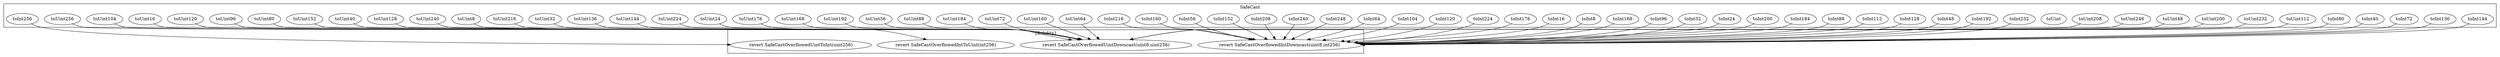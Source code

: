 strict digraph {
subgraph cluster_9944_SafeCast {
label = "SafeCast"
"9944_toUint112" [label="toUint112"]
"9944_toInt144" [label="toInt144"]
"9944_toInt136" [label="toInt136"]
"9944_toUint232" [label="toUint232"]
"9944_toInt72" [label="toInt72"]
"9944_toUint200" [label="toUint200"]
"9944_toUint48" [label="toUint48"]
"9944_toInt40" [label="toInt40"]
"9944_toInt80" [label="toInt80"]
"9944_toUint248" [label="toUint248"]
"9944_toUint208" [label="toUint208"]
"9944_toUint" [label="toUint"]
"9944_toUint56" [label="toUint56"]
"9944_toInt232" [label="toInt232"]
"9944_toInt192" [label="toInt192"]
"9944_toInt48" [label="toInt48"]
"9944_toInt128" [label="toInt128"]
"9944_toInt112" [label="toInt112"]
"9944_toInt88" [label="toInt88"]
"9944_toUint192" [label="toUint192"]
"9944_toInt184" [label="toInt184"]
"9944_toInt200" [label="toInt200"]
"9944_toUint168" [label="toUint168"]
"9944_toUint176" [label="toUint176"]
"9944_toInt24" [label="toInt24"]
"9944_toUint24" [label="toUint24"]
"9944_toInt32" [label="toInt32"]
"9944_toInt96" [label="toInt96"]
"9944_toUint224" [label="toUint224"]
"9944_toUint144" [label="toUint144"]
"9944_toUint136" [label="toUint136"]
"9944_toUint32" [label="toUint32"]
"9944_toUint216" [label="toUint216"]
"9944_toInt168" [label="toInt168"]
"9944_toUint8" [label="toUint8"]
"9944_toUint240" [label="toUint240"]
"9944_toUint256" [label="toUint256"]
"9944_toInt8" [label="toInt8"]
"9944_toUint128" [label="toUint128"]
"9944_toUint40" [label="toUint40"]
"9944_toInt16" [label="toInt16"]
"9944_toInt176" [label="toInt176"]
"9944_toInt224" [label="toInt224"]
"9944_toUint152" [label="toUint152"]
"9944_toInt120" [label="toInt120"]
"9944_toInt104" [label="toInt104"]
"9944_toUint80" [label="toUint80"]
"9944_toInt64" [label="toInt64"]
"9944_toUint96" [label="toUint96"]
"9944_toInt248" [label="toInt248"]
"9944_toInt240" [label="toInt240"]
"9944_toInt208" [label="toInt208"]
"9944_toUint120" [label="toUint120"]
"9944_toUint16" [label="toUint16"]
"9944_toUint104" [label="toUint104"]
"9944_toUint64" [label="toUint64"]
"9944_toUint160" [label="toUint160"]
"9944_toUint72" [label="toUint72"]
"9944_toInt152" [label="toInt152"]
"9944_toInt56" [label="toInt56"]
"9944_toUint184" [label="toUint184"]
"9944_toInt256" [label="toInt256"]
"9944_toInt160" [label="toInt160"]
"9944_toUint88" [label="toUint88"]
"9944_toInt216" [label="toInt216"]
}subgraph cluster_solidity {
label = "[Solidity]"
"revert SafeCastOverflowedUintDowncast(uint8,uint256)" 
"revert SafeCastOverflowedUintToInt(uint256)" 
"revert SafeCastOverflowedIntDowncast(uint8,int256)" 
"revert SafeCastOverflowedIntToUint(int256)" 
"9944_toUint184" -> "revert SafeCastOverflowedUintDowncast(uint8,uint256)"
"9944_toUint176" -> "revert SafeCastOverflowedUintDowncast(uint8,uint256)"
"9944_toInt144" -> "revert SafeCastOverflowedIntDowncast(uint8,int256)"
"9944_toUint80" -> "revert SafeCastOverflowedUintDowncast(uint8,uint256)"
"9944_toUint168" -> "revert SafeCastOverflowedUintDowncast(uint8,uint256)"
"9944_toInt112" -> "revert SafeCastOverflowedIntDowncast(uint8,int256)"
"9944_toUint8" -> "revert SafeCastOverflowedUintDowncast(uint8,uint256)"
"9944_toUint16" -> "revert SafeCastOverflowedUintDowncast(uint8,uint256)"
"9944_toInt200" -> "revert SafeCastOverflowedIntDowncast(uint8,int256)"
"9944_toUint160" -> "revert SafeCastOverflowedUintDowncast(uint8,uint256)"
"9944_toUint224" -> "revert SafeCastOverflowedUintDowncast(uint8,uint256)"
"9944_toUint40" -> "revert SafeCastOverflowedUintDowncast(uint8,uint256)"
"9944_toInt64" -> "revert SafeCastOverflowedIntDowncast(uint8,int256)"
"9944_toInt104" -> "revert SafeCastOverflowedIntDowncast(uint8,int256)"
"9944_toUint136" -> "revert SafeCastOverflowedUintDowncast(uint8,uint256)"
"9944_toInt88" -> "revert SafeCastOverflowedIntDowncast(uint8,int256)"
"9944_toInt160" -> "revert SafeCastOverflowedIntDowncast(uint8,int256)"
"9944_toInt152" -> "revert SafeCastOverflowedIntDowncast(uint8,int256)"
"9944_toInt96" -> "revert SafeCastOverflowedIntDowncast(uint8,int256)"
"9944_toInt48" -> "revert SafeCastOverflowedIntDowncast(uint8,int256)"
"9944_toUint72" -> "revert SafeCastOverflowedUintDowncast(uint8,uint256)"
"9944_toInt8" -> "revert SafeCastOverflowedIntDowncast(uint8,int256)"
"9944_toUint256" -> "revert SafeCastOverflowedIntToUint(int256)"
"9944_toUint208" -> "revert SafeCastOverflowedUintDowncast(uint8,uint256)"
"9944_toUint152" -> "revert SafeCastOverflowedUintDowncast(uint8,uint256)"
"9944_toUint56" -> "revert SafeCastOverflowedUintDowncast(uint8,uint256)"
"9944_toInt240" -> "revert SafeCastOverflowedIntDowncast(uint8,int256)"
"9944_toInt32" -> "revert SafeCastOverflowedIntDowncast(uint8,int256)"
"9944_toInt80" -> "revert SafeCastOverflowedIntDowncast(uint8,int256)"
"9944_toInt120" -> "revert SafeCastOverflowedIntDowncast(uint8,int256)"
"9944_toUint96" -> "revert SafeCastOverflowedUintDowncast(uint8,uint256)"
"9944_toUint200" -> "revert SafeCastOverflowedUintDowncast(uint8,uint256)"
"9944_toInt208" -> "revert SafeCastOverflowedIntDowncast(uint8,int256)"
"9944_toInt192" -> "revert SafeCastOverflowedIntDowncast(uint8,int256)"
"9944_toUint120" -> "revert SafeCastOverflowedUintDowncast(uint8,uint256)"
"9944_toInt40" -> "revert SafeCastOverflowedIntDowncast(uint8,int256)"
"9944_toUint240" -> "revert SafeCastOverflowedUintDowncast(uint8,uint256)"
"9944_toUint192" -> "revert SafeCastOverflowedUintDowncast(uint8,uint256)"
"9944_toUint88" -> "revert SafeCastOverflowedUintDowncast(uint8,uint256)"
"9944_toInt256" -> "revert SafeCastOverflowedUintToInt(uint256)"
"9944_toUint248" -> "revert SafeCastOverflowedUintDowncast(uint8,uint256)"
"9944_toUint112" -> "revert SafeCastOverflowedUintDowncast(uint8,uint256)"
"9944_toInt168" -> "revert SafeCastOverflowedIntDowncast(uint8,int256)"
"9944_toUint48" -> "revert SafeCastOverflowedUintDowncast(uint8,uint256)"
"9944_toInt248" -> "revert SafeCastOverflowedIntDowncast(uint8,int256)"
"9944_toInt128" -> "revert SafeCastOverflowedIntDowncast(uint8,int256)"
"9944_toInt232" -> "revert SafeCastOverflowedIntDowncast(uint8,int256)"
"9944_toUint232" -> "revert SafeCastOverflowedUintDowncast(uint8,uint256)"
"9944_toUint128" -> "revert SafeCastOverflowedUintDowncast(uint8,uint256)"
"9944_toUint32" -> "revert SafeCastOverflowedUintDowncast(uint8,uint256)"
"9944_toInt216" -> "revert SafeCastOverflowedIntDowncast(uint8,int256)"
"9944_toInt136" -> "revert SafeCastOverflowedIntDowncast(uint8,int256)"
"9944_toInt176" -> "revert SafeCastOverflowedIntDowncast(uint8,int256)"
"9944_toInt56" -> "revert SafeCastOverflowedIntDowncast(uint8,int256)"
"9944_toInt24" -> "revert SafeCastOverflowedIntDowncast(uint8,int256)"
"9944_toUint24" -> "revert SafeCastOverflowedUintDowncast(uint8,uint256)"
"9944_toUint64" -> "revert SafeCastOverflowedUintDowncast(uint8,uint256)"
"9944_toInt224" -> "revert SafeCastOverflowedIntDowncast(uint8,int256)"
"9944_toUint144" -> "revert SafeCastOverflowedUintDowncast(uint8,uint256)"
"9944_toInt184" -> "revert SafeCastOverflowedIntDowncast(uint8,int256)"
"9944_toInt72" -> "revert SafeCastOverflowedIntDowncast(uint8,int256)"
"9944_toInt16" -> "revert SafeCastOverflowedIntDowncast(uint8,int256)"
"9944_toUint104" -> "revert SafeCastOverflowedUintDowncast(uint8,uint256)"
"9944_toUint216" -> "revert SafeCastOverflowedUintDowncast(uint8,uint256)"
}
}